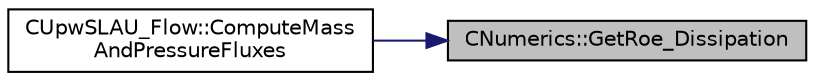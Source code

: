 digraph "CNumerics::GetRoe_Dissipation"
{
 // LATEX_PDF_SIZE
  edge [fontname="Helvetica",fontsize="10",labelfontname="Helvetica",labelfontsize="10"];
  node [fontname="Helvetica",fontsize="10",shape=record];
  rankdir="RL";
  Node1 [label="CNumerics::GetRoe_Dissipation",height=0.2,width=0.4,color="black", fillcolor="grey75", style="filled", fontcolor="black",tooltip="Calculate the central/upwind blending function for a face"];
  Node1 -> Node2 [dir="back",color="midnightblue",fontsize="10",style="solid",fontname="Helvetica"];
  Node2 [label="CUpwSLAU_Flow::ComputeMass\lAndPressureFluxes",height=0.2,width=0.4,color="black", fillcolor="white", style="filled",URL="$classCUpwSLAU__Flow.html#a500bb5fa6875d48bdde481affbee50bf",tooltip="Mass flux and pressure for the SLAU and SLAU2 schemes."];
}
